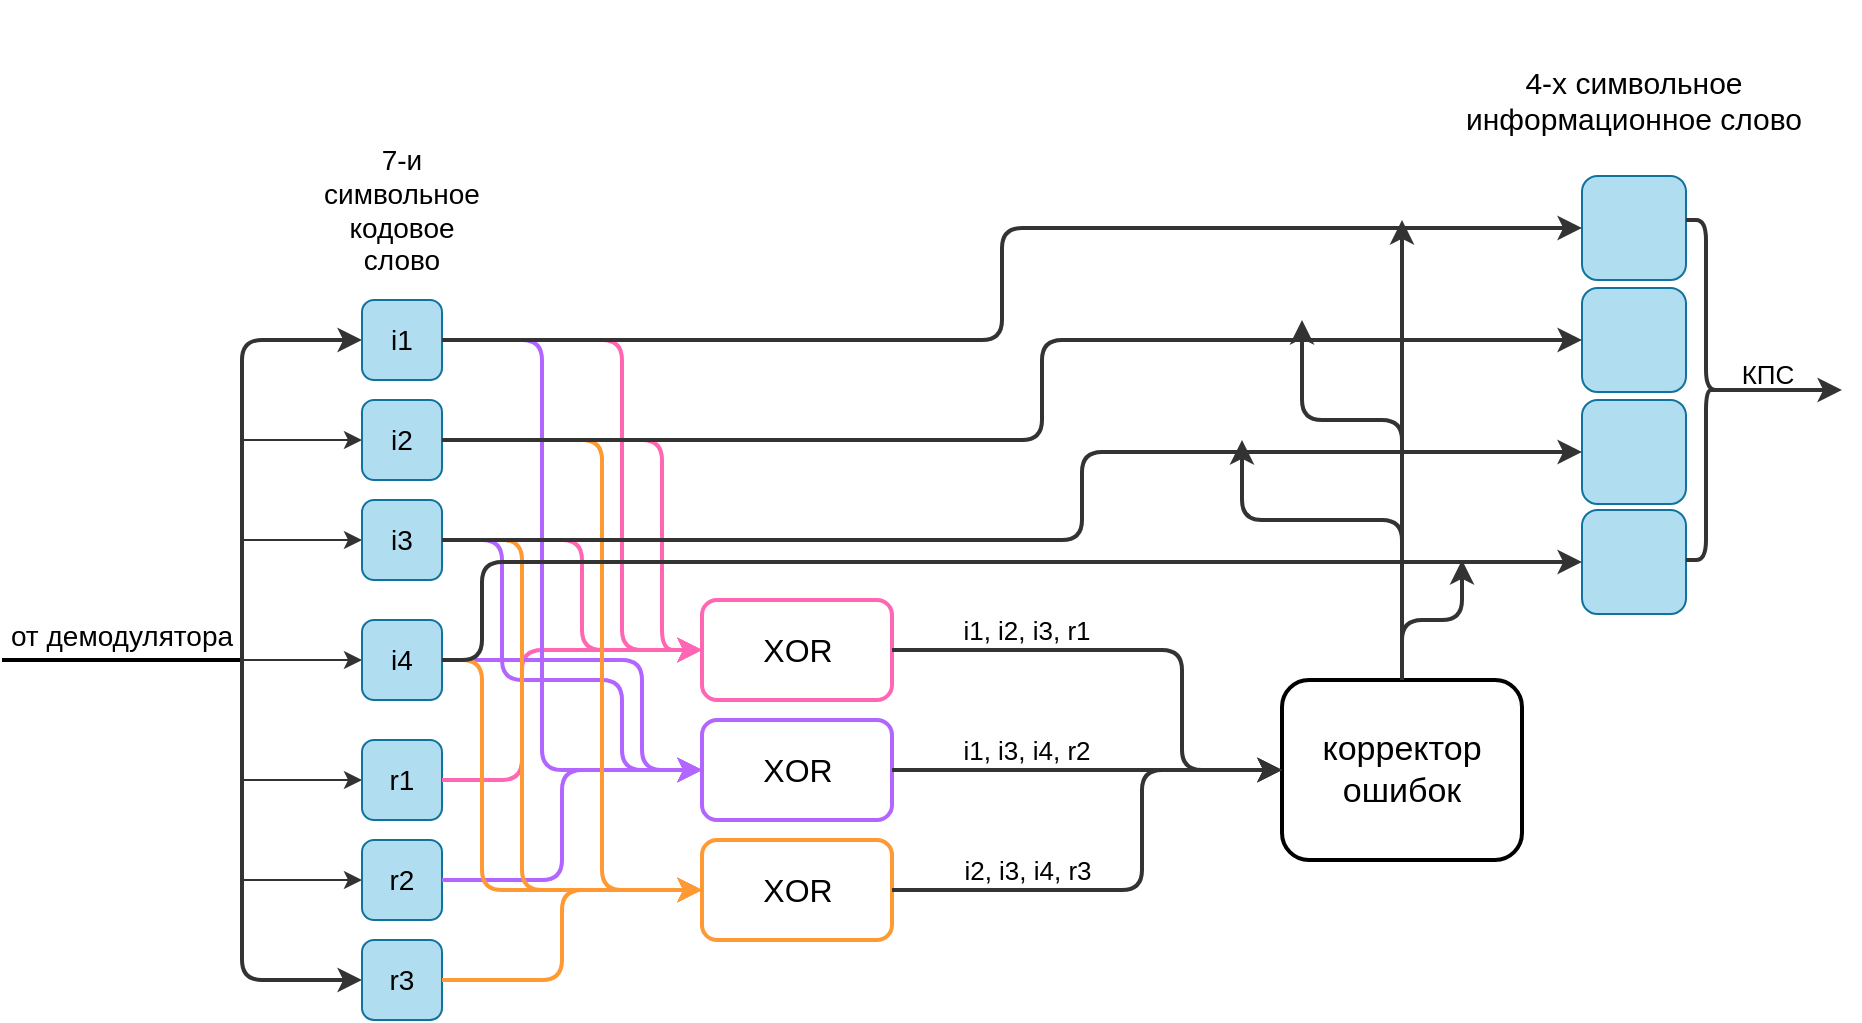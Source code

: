 <mxfile version="20.4.0" type="github">
  <diagram id="Vkf5A_GdwDsM529_J52t" name="Страница 1">
    <mxGraphModel dx="506" dy="1352" grid="1" gridSize="10" guides="1" tooltips="1" connect="1" arrows="1" fold="1" page="1" pageScale="1" pageWidth="850" pageHeight="1100" math="0" shadow="0">
      <root>
        <mxCell id="0" />
        <mxCell id="1" parent="0" />
        <mxCell id="jgx1MLtlkQK5oKopI7Co-2" value="" style="endArrow=none;html=1;strokeWidth=2;rounded=0;" edge="1" parent="1">
          <mxGeometry width="50" height="50" relative="1" as="geometry">
            <mxPoint x="40" y="280" as="sourcePoint" />
            <mxPoint x="160" y="280" as="targetPoint" />
          </mxGeometry>
        </mxCell>
        <mxCell id="jgx1MLtlkQK5oKopI7Co-4" value="от демодулятора" style="text;html=1;strokeColor=none;fillColor=none;align=center;verticalAlign=middle;whiteSpace=wrap;rounded=0;fontSize=14;" vertex="1" parent="1">
          <mxGeometry x="40" y="250" width="120" height="35" as="geometry" />
        </mxCell>
        <mxCell id="jgx1MLtlkQK5oKopI7Co-6" value="" style="endArrow=classic;html=1;rounded=1;strokeColor=#333333;strokeWidth=2;" edge="1" parent="1">
          <mxGeometry width="50" height="50" relative="1" as="geometry">
            <mxPoint x="160" y="280" as="sourcePoint" />
            <mxPoint x="220" y="120" as="targetPoint" />
            <Array as="points">
              <mxPoint x="160" y="120" />
            </Array>
          </mxGeometry>
        </mxCell>
        <mxCell id="jgx1MLtlkQK5oKopI7Co-7" value="" style="endArrow=classic;html=1;rounded=1;strokeColor=#333333;strokeWidth=2;" edge="1" parent="1">
          <mxGeometry width="50" height="50" relative="1" as="geometry">
            <mxPoint x="160" y="280" as="sourcePoint" />
            <mxPoint x="220" y="440" as="targetPoint" />
            <Array as="points">
              <mxPoint x="160" y="440" />
            </Array>
          </mxGeometry>
        </mxCell>
        <mxCell id="jgx1MLtlkQK5oKopI7Co-8" value="" style="endArrow=classic;html=1;rounded=1;strokeColor=#333333;" edge="1" parent="1">
          <mxGeometry width="50" height="50" relative="1" as="geometry">
            <mxPoint x="160" y="280" as="sourcePoint" />
            <mxPoint x="220" y="280" as="targetPoint" />
          </mxGeometry>
        </mxCell>
        <mxCell id="jgx1MLtlkQK5oKopI7Co-9" value="" style="endArrow=classic;html=1;rounded=1;strokeColor=#333333;" edge="1" parent="1">
          <mxGeometry width="50" height="50" relative="1" as="geometry">
            <mxPoint x="160" y="220" as="sourcePoint" />
            <mxPoint x="220" y="220" as="targetPoint" />
          </mxGeometry>
        </mxCell>
        <mxCell id="jgx1MLtlkQK5oKopI7Co-10" value="" style="endArrow=classic;html=1;rounded=1;strokeColor=#333333;" edge="1" parent="1">
          <mxGeometry width="50" height="50" relative="1" as="geometry">
            <mxPoint x="160" y="170" as="sourcePoint" />
            <mxPoint x="220" y="170" as="targetPoint" />
          </mxGeometry>
        </mxCell>
        <mxCell id="jgx1MLtlkQK5oKopI7Co-11" value="" style="endArrow=classic;html=1;rounded=1;strokeColor=#333333;" edge="1" parent="1">
          <mxGeometry width="50" height="50" relative="1" as="geometry">
            <mxPoint x="160" y="390" as="sourcePoint" />
            <mxPoint x="220" y="390" as="targetPoint" />
          </mxGeometry>
        </mxCell>
        <mxCell id="jgx1MLtlkQK5oKopI7Co-12" value="" style="endArrow=classic;html=1;rounded=1;strokeColor=#333333;" edge="1" parent="1">
          <mxGeometry width="50" height="50" relative="1" as="geometry">
            <mxPoint x="160" y="340" as="sourcePoint" />
            <mxPoint x="220" y="340" as="targetPoint" />
          </mxGeometry>
        </mxCell>
        <mxCell id="jgx1MLtlkQK5oKopI7Co-18" value="" style="rounded=1;whiteSpace=wrap;html=1;fillColor=#b1ddf0;strokeColor=#10739e;fillStyle=auto;" vertex="1" parent="1">
          <mxGeometry x="220" y="420" width="40" height="40" as="geometry" />
        </mxCell>
        <mxCell id="jgx1MLtlkQK5oKopI7Co-20" value="" style="rounded=1;whiteSpace=wrap;html=1;fillColor=#b1ddf0;strokeColor=#10739e;fillStyle=auto;" vertex="1" parent="1">
          <mxGeometry x="220" y="370" width="40" height="40" as="geometry" />
        </mxCell>
        <mxCell id="jgx1MLtlkQK5oKopI7Co-21" value="" style="rounded=1;whiteSpace=wrap;html=1;fillColor=#b1ddf0;strokeColor=#10739e;fillStyle=auto;" vertex="1" parent="1">
          <mxGeometry x="220" y="320" width="40" height="40" as="geometry" />
        </mxCell>
        <mxCell id="jgx1MLtlkQK5oKopI7Co-22" value="" style="rounded=1;whiteSpace=wrap;html=1;fillColor=#b1ddf0;strokeColor=#10739e;fillStyle=auto;" vertex="1" parent="1">
          <mxGeometry x="220" y="100" width="40" height="40" as="geometry" />
        </mxCell>
        <mxCell id="jgx1MLtlkQK5oKopI7Co-23" value="" style="rounded=1;whiteSpace=wrap;html=1;fillColor=#b1ddf0;strokeColor=#10739e;fillStyle=auto;" vertex="1" parent="1">
          <mxGeometry x="220" y="150" width="40" height="40" as="geometry" />
        </mxCell>
        <mxCell id="jgx1MLtlkQK5oKopI7Co-24" value="" style="rounded=1;whiteSpace=wrap;html=1;fillColor=#b1ddf0;strokeColor=#10739e;fillStyle=auto;" vertex="1" parent="1">
          <mxGeometry x="220" y="200" width="40" height="40" as="geometry" />
        </mxCell>
        <mxCell id="jgx1MLtlkQK5oKopI7Co-25" value="" style="rounded=1;whiteSpace=wrap;html=1;fillColor=#b1ddf0;strokeColor=#10739e;fillStyle=auto;" vertex="1" parent="1">
          <mxGeometry x="220" y="260" width="40" height="40" as="geometry" />
        </mxCell>
        <mxCell id="jgx1MLtlkQK5oKopI7Co-26" value="7-и символьное кодовое слово" style="text;html=1;strokeColor=none;fillColor=none;align=center;verticalAlign=middle;whiteSpace=wrap;rounded=0;fillStyle=auto;fontSize=14;" vertex="1" parent="1">
          <mxGeometry x="195" y="20" width="90" height="70" as="geometry" />
        </mxCell>
        <mxCell id="jgx1MLtlkQK5oKopI7Co-27" value="r1" style="text;html=1;strokeColor=none;fillColor=none;align=center;verticalAlign=middle;whiteSpace=wrap;rounded=0;fillStyle=auto;fontSize=14;" vertex="1" parent="1">
          <mxGeometry x="210" y="325" width="60" height="30" as="geometry" />
        </mxCell>
        <mxCell id="jgx1MLtlkQK5oKopI7Co-28" value="r2" style="text;html=1;strokeColor=none;fillColor=none;align=center;verticalAlign=middle;whiteSpace=wrap;rounded=0;fillStyle=auto;fontSize=14;" vertex="1" parent="1">
          <mxGeometry x="210" y="375" width="60" height="30" as="geometry" />
        </mxCell>
        <mxCell id="jgx1MLtlkQK5oKopI7Co-29" value="i1" style="text;html=1;strokeColor=none;fillColor=none;align=center;verticalAlign=middle;whiteSpace=wrap;rounded=0;fillStyle=auto;fontSize=14;" vertex="1" parent="1">
          <mxGeometry x="210" y="105" width="60" height="30" as="geometry" />
        </mxCell>
        <mxCell id="jgx1MLtlkQK5oKopI7Co-30" value="i2" style="text;html=1;strokeColor=none;fillColor=none;align=center;verticalAlign=middle;whiteSpace=wrap;rounded=0;fillStyle=auto;fontSize=14;" vertex="1" parent="1">
          <mxGeometry x="210" y="155" width="60" height="30" as="geometry" />
        </mxCell>
        <mxCell id="jgx1MLtlkQK5oKopI7Co-31" value="r3" style="text;html=1;strokeColor=none;fillColor=none;align=center;verticalAlign=middle;whiteSpace=wrap;rounded=0;fillStyle=auto;fontSize=14;" vertex="1" parent="1">
          <mxGeometry x="210" y="425" width="60" height="30" as="geometry" />
        </mxCell>
        <mxCell id="jgx1MLtlkQK5oKopI7Co-32" value="i3" style="text;html=1;strokeColor=none;fillColor=none;align=center;verticalAlign=middle;whiteSpace=wrap;rounded=0;fillStyle=auto;fontSize=14;" vertex="1" parent="1">
          <mxGeometry x="210" y="205" width="60" height="30" as="geometry" />
        </mxCell>
        <mxCell id="jgx1MLtlkQK5oKopI7Co-33" value="i4" style="text;html=1;strokeColor=none;fillColor=none;align=center;verticalAlign=middle;whiteSpace=wrap;rounded=0;fillStyle=auto;fontSize=14;" vertex="1" parent="1">
          <mxGeometry x="210" y="265" width="60" height="30" as="geometry" />
        </mxCell>
        <mxCell id="jgx1MLtlkQK5oKopI7Co-34" value="" style="rounded=1;whiteSpace=wrap;html=1;fillStyle=auto;fontSize=14;strokeColor=#FF66B3;strokeWidth=2;" vertex="1" parent="1">
          <mxGeometry x="390" y="250" width="95" height="50" as="geometry" />
        </mxCell>
        <mxCell id="jgx1MLtlkQK5oKopI7Co-35" value="" style="rounded=1;whiteSpace=wrap;html=1;fillStyle=auto;fontSize=14;strokeColor=#B266FF;strokeWidth=2;" vertex="1" parent="1">
          <mxGeometry x="390" y="310" width="95" height="50" as="geometry" />
        </mxCell>
        <mxCell id="jgx1MLtlkQK5oKopI7Co-36" value="" style="rounded=1;whiteSpace=wrap;html=1;fillStyle=auto;fontSize=14;strokeColor=#FF9933;strokeWidth=2;" vertex="1" parent="1">
          <mxGeometry x="390" y="370" width="95" height="50" as="geometry" />
        </mxCell>
        <mxCell id="jgx1MLtlkQK5oKopI7Co-37" value="XOR" style="text;html=1;strokeColor=none;fillColor=none;align=center;verticalAlign=middle;whiteSpace=wrap;rounded=0;fillStyle=auto;fontSize=16;" vertex="1" parent="1">
          <mxGeometry x="402.5" y="255" width="70" height="40" as="geometry" />
        </mxCell>
        <mxCell id="jgx1MLtlkQK5oKopI7Co-38" value="XOR" style="text;html=1;strokeColor=none;fillColor=none;align=center;verticalAlign=middle;whiteSpace=wrap;rounded=0;fillStyle=auto;fontSize=16;" vertex="1" parent="1">
          <mxGeometry x="402.5" y="315" width="70" height="40" as="geometry" />
        </mxCell>
        <mxCell id="jgx1MLtlkQK5oKopI7Co-39" value="XOR" style="text;html=1;strokeColor=none;fillColor=none;align=center;verticalAlign=middle;whiteSpace=wrap;rounded=0;fillStyle=auto;fontSize=16;" vertex="1" parent="1">
          <mxGeometry x="402.5" y="375" width="70" height="40" as="geometry" />
        </mxCell>
        <mxCell id="jgx1MLtlkQK5oKopI7Co-40" value="" style="endArrow=classic;html=1;rounded=1;fontSize=16;exitX=0.833;exitY=0.5;exitDx=0;exitDy=0;exitPerimeter=0;entryX=0;entryY=0.5;entryDx=0;entryDy=0;strokeColor=#FF66B3;strokeWidth=2;" edge="1" parent="1" source="jgx1MLtlkQK5oKopI7Co-29" target="jgx1MLtlkQK5oKopI7Co-34">
          <mxGeometry width="50" height="50" relative="1" as="geometry">
            <mxPoint x="400" y="280" as="sourcePoint" />
            <mxPoint x="450" y="230" as="targetPoint" />
            <Array as="points">
              <mxPoint x="350" y="120" />
              <mxPoint x="350" y="275" />
            </Array>
          </mxGeometry>
        </mxCell>
        <mxCell id="jgx1MLtlkQK5oKopI7Co-41" value="" style="endArrow=classic;html=1;rounded=1;fontSize=16;entryX=0;entryY=0.5;entryDx=0;entryDy=0;strokeColor=#FF66B3;strokeWidth=2;" edge="1" parent="1" target="jgx1MLtlkQK5oKopI7Co-34">
          <mxGeometry width="50" height="50" relative="1" as="geometry">
            <mxPoint x="260" y="170" as="sourcePoint" />
            <mxPoint x="450" y="230" as="targetPoint" />
            <Array as="points">
              <mxPoint x="370" y="170" />
              <mxPoint x="370" y="275" />
            </Array>
          </mxGeometry>
        </mxCell>
        <mxCell id="jgx1MLtlkQK5oKopI7Co-42" value="" style="endArrow=classic;html=1;rounded=1;fontSize=16;entryX=0;entryY=0.5;entryDx=0;entryDy=0;exitX=0.833;exitY=0.5;exitDx=0;exitDy=0;exitPerimeter=0;strokeColor=#FF66B3;strokeWidth=2;" edge="1" parent="1" source="jgx1MLtlkQK5oKopI7Co-32" target="jgx1MLtlkQK5oKopI7Co-34">
          <mxGeometry width="50" height="50" relative="1" as="geometry">
            <mxPoint x="400" y="280" as="sourcePoint" />
            <mxPoint x="450" y="230" as="targetPoint" />
            <Array as="points">
              <mxPoint x="330" y="220" />
              <mxPoint x="330" y="275" />
            </Array>
          </mxGeometry>
        </mxCell>
        <mxCell id="jgx1MLtlkQK5oKopI7Co-45" value="" style="endArrow=classic;html=1;rounded=1;fontSize=16;entryX=0;entryY=0.5;entryDx=0;entryDy=0;strokeColor=#FF66B3;strokeWidth=2;" edge="1" parent="1" target="jgx1MLtlkQK5oKopI7Co-34">
          <mxGeometry width="50" height="50" relative="1" as="geometry">
            <mxPoint x="260" y="340" as="sourcePoint" />
            <mxPoint x="380" y="280" as="targetPoint" />
            <Array as="points">
              <mxPoint x="300" y="340" />
              <mxPoint x="300" y="275" />
            </Array>
          </mxGeometry>
        </mxCell>
        <mxCell id="jgx1MLtlkQK5oKopI7Co-46" value="" style="endArrow=classic;html=1;rounded=1;strokeColor=#B266FF;strokeWidth=2;fontSize=16;entryX=0;entryY=0.5;entryDx=0;entryDy=0;" edge="1" parent="1" target="jgx1MLtlkQK5oKopI7Co-35">
          <mxGeometry width="50" height="50" relative="1" as="geometry">
            <mxPoint x="260" y="120" as="sourcePoint" />
            <mxPoint x="450" y="230" as="targetPoint" />
            <Array as="points">
              <mxPoint x="310" y="120" />
              <mxPoint x="310" y="335" />
            </Array>
          </mxGeometry>
        </mxCell>
        <mxCell id="jgx1MLtlkQK5oKopI7Co-47" value="" style="endArrow=classic;html=1;rounded=1;strokeColor=#B266FF;strokeWidth=2;fontSize=16;entryX=0;entryY=0.5;entryDx=0;entryDy=0;" edge="1" parent="1" target="jgx1MLtlkQK5oKopI7Co-35">
          <mxGeometry width="50" height="50" relative="1" as="geometry">
            <mxPoint x="260" y="220" as="sourcePoint" />
            <mxPoint x="450" y="230" as="targetPoint" />
            <Array as="points">
              <mxPoint x="290" y="220" />
              <mxPoint x="290" y="290" />
              <mxPoint x="350" y="290" />
              <mxPoint x="350" y="335" />
            </Array>
          </mxGeometry>
        </mxCell>
        <mxCell id="jgx1MLtlkQK5oKopI7Co-48" value="" style="endArrow=classic;html=1;rounded=1;strokeColor=#B266FF;strokeWidth=2;fontSize=16;entryX=0;entryY=0.5;entryDx=0;entryDy=0;" edge="1" parent="1" target="jgx1MLtlkQK5oKopI7Co-35">
          <mxGeometry width="50" height="50" relative="1" as="geometry">
            <mxPoint x="260" y="280" as="sourcePoint" />
            <mxPoint x="450" y="230" as="targetPoint" />
            <Array as="points">
              <mxPoint x="360" y="280" />
              <mxPoint x="360" y="335" />
            </Array>
          </mxGeometry>
        </mxCell>
        <mxCell id="jgx1MLtlkQK5oKopI7Co-49" value="" style="endArrow=classic;html=1;rounded=1;strokeColor=#B266FF;strokeWidth=2;fontSize=16;exitX=0.833;exitY=0.5;exitDx=0;exitDy=0;exitPerimeter=0;entryX=0;entryY=0.5;entryDx=0;entryDy=0;" edge="1" parent="1" source="jgx1MLtlkQK5oKopI7Co-28" target="jgx1MLtlkQK5oKopI7Co-35">
          <mxGeometry width="50" height="50" relative="1" as="geometry">
            <mxPoint x="400" y="280" as="sourcePoint" />
            <mxPoint x="450" y="230" as="targetPoint" />
            <Array as="points">
              <mxPoint x="320" y="390" />
              <mxPoint x="320" y="335" />
            </Array>
          </mxGeometry>
        </mxCell>
        <mxCell id="jgx1MLtlkQK5oKopI7Co-50" value="" style="endArrow=classic;html=1;rounded=1;strokeColor=#FF9933;strokeWidth=2;fontSize=16;exitX=0.833;exitY=0.5;exitDx=0;exitDy=0;exitPerimeter=0;entryX=0;entryY=0.5;entryDx=0;entryDy=0;" edge="1" parent="1" source="jgx1MLtlkQK5oKopI7Co-31" target="jgx1MLtlkQK5oKopI7Co-36">
          <mxGeometry width="50" height="50" relative="1" as="geometry">
            <mxPoint x="400" y="280" as="sourcePoint" />
            <mxPoint x="450" y="230" as="targetPoint" />
            <Array as="points">
              <mxPoint x="320" y="440" />
              <mxPoint x="320" y="395" />
            </Array>
          </mxGeometry>
        </mxCell>
        <mxCell id="jgx1MLtlkQK5oKopI7Co-51" value="" style="endArrow=classic;html=1;rounded=1;strokeColor=#FF9933;strokeWidth=2;fontSize=16;entryX=0;entryY=0.5;entryDx=0;entryDy=0;exitX=1;exitY=0.5;exitDx=0;exitDy=0;" edge="1" parent="1" source="jgx1MLtlkQK5oKopI7Co-25" target="jgx1MLtlkQK5oKopI7Co-36">
          <mxGeometry width="50" height="50" relative="1" as="geometry">
            <mxPoint x="400" y="280" as="sourcePoint" />
            <mxPoint x="450" y="230" as="targetPoint" />
            <Array as="points">
              <mxPoint x="280" y="280" />
              <mxPoint x="280" y="395" />
            </Array>
          </mxGeometry>
        </mxCell>
        <mxCell id="jgx1MLtlkQK5oKopI7Co-52" value="" style="endArrow=classic;html=1;rounded=1;strokeColor=#FF9933;strokeWidth=2;fontSize=16;entryX=0;entryY=0.5;entryDx=0;entryDy=0;" edge="1" parent="1" target="jgx1MLtlkQK5oKopI7Co-36">
          <mxGeometry width="50" height="50" relative="1" as="geometry">
            <mxPoint x="260" y="220" as="sourcePoint" />
            <mxPoint x="450" y="230" as="targetPoint" />
            <Array as="points">
              <mxPoint x="300" y="220" />
              <mxPoint x="300" y="395" />
            </Array>
          </mxGeometry>
        </mxCell>
        <mxCell id="jgx1MLtlkQK5oKopI7Co-53" value="" style="endArrow=classic;html=1;rounded=1;strokeColor=#FF9933;strokeWidth=2;fontSize=16;entryX=0;entryY=0.5;entryDx=0;entryDy=0;" edge="1" parent="1" target="jgx1MLtlkQK5oKopI7Co-36">
          <mxGeometry width="50" height="50" relative="1" as="geometry">
            <mxPoint x="260" y="170" as="sourcePoint" />
            <mxPoint x="450" y="230" as="targetPoint" />
            <Array as="points">
              <mxPoint x="340" y="170" />
              <mxPoint x="340" y="395" />
            </Array>
          </mxGeometry>
        </mxCell>
        <mxCell id="jgx1MLtlkQK5oKopI7Co-54" value="" style="rounded=1;whiteSpace=wrap;html=1;fillStyle=auto;strokeWidth=2;fontSize=16;" vertex="1" parent="1">
          <mxGeometry x="680" y="290" width="120" height="90" as="geometry" />
        </mxCell>
        <mxCell id="jgx1MLtlkQK5oKopI7Co-57" value="корректор ошибок" style="text;html=1;strokeColor=none;fillColor=none;align=center;verticalAlign=middle;whiteSpace=wrap;rounded=0;fillStyle=auto;strokeWidth=2;fontSize=17;" vertex="1" parent="1">
          <mxGeometry x="680" y="300" width="120" height="70" as="geometry" />
        </mxCell>
        <mxCell id="jgx1MLtlkQK5oKopI7Co-58" value="" style="endArrow=classic;html=1;rounded=1;strokeColor=#333333;strokeWidth=2;fontSize=17;exitX=1;exitY=0.5;exitDx=0;exitDy=0;entryX=0;entryY=0.5;entryDx=0;entryDy=0;" edge="1" parent="1" source="jgx1MLtlkQK5oKopI7Co-34" target="jgx1MLtlkQK5oKopI7Co-57">
          <mxGeometry width="50" height="50" relative="1" as="geometry">
            <mxPoint x="400" y="270" as="sourcePoint" />
            <mxPoint x="450" y="220" as="targetPoint" />
            <Array as="points">
              <mxPoint x="630" y="275" />
              <mxPoint x="630" y="335" />
            </Array>
          </mxGeometry>
        </mxCell>
        <mxCell id="jgx1MLtlkQK5oKopI7Co-59" value="" style="endArrow=classic;html=1;rounded=1;strokeColor=#333333;strokeWidth=2;fontSize=17;exitX=1;exitY=0.5;exitDx=0;exitDy=0;entryX=0;entryY=0.5;entryDx=0;entryDy=0;" edge="1" parent="1" source="jgx1MLtlkQK5oKopI7Co-35" target="jgx1MLtlkQK5oKopI7Co-57">
          <mxGeometry width="50" height="50" relative="1" as="geometry">
            <mxPoint x="400" y="270" as="sourcePoint" />
            <mxPoint x="450" y="220" as="targetPoint" />
          </mxGeometry>
        </mxCell>
        <mxCell id="jgx1MLtlkQK5oKopI7Co-60" value="" style="endArrow=classic;html=1;rounded=1;strokeColor=#333333;strokeWidth=2;fontSize=17;exitX=1;exitY=0.5;exitDx=0;exitDy=0;entryX=0;entryY=0.5;entryDx=0;entryDy=0;" edge="1" parent="1" source="jgx1MLtlkQK5oKopI7Co-36" target="jgx1MLtlkQK5oKopI7Co-57">
          <mxGeometry width="50" height="50" relative="1" as="geometry">
            <mxPoint x="400" y="270" as="sourcePoint" />
            <mxPoint x="550" y="340" as="targetPoint" />
            <Array as="points">
              <mxPoint x="610" y="395" />
              <mxPoint x="610" y="335" />
            </Array>
          </mxGeometry>
        </mxCell>
        <mxCell id="jgx1MLtlkQK5oKopI7Co-63" value="" style="rounded=1;whiteSpace=wrap;html=1;fillColor=#b1ddf0;strokeColor=#10739e;fillStyle=auto;" vertex="1" parent="1">
          <mxGeometry x="830" y="38" width="52" height="52" as="geometry" />
        </mxCell>
        <mxCell id="jgx1MLtlkQK5oKopI7Co-66" value="" style="rounded=1;whiteSpace=wrap;html=1;fillColor=#b1ddf0;strokeColor=#10739e;fillStyle=auto;" vertex="1" parent="1">
          <mxGeometry x="830" y="94" width="52" height="52" as="geometry" />
        </mxCell>
        <mxCell id="jgx1MLtlkQK5oKopI7Co-67" value="" style="rounded=1;whiteSpace=wrap;html=1;fillColor=#b1ddf0;strokeColor=#10739e;fillStyle=auto;" vertex="1" parent="1">
          <mxGeometry x="830" y="150" width="52" height="52" as="geometry" />
        </mxCell>
        <mxCell id="jgx1MLtlkQK5oKopI7Co-68" value="" style="rounded=1;whiteSpace=wrap;html=1;fillColor=#b1ddf0;strokeColor=#10739e;fillStyle=auto;" vertex="1" parent="1">
          <mxGeometry x="830" y="205" width="52" height="52" as="geometry" />
        </mxCell>
        <mxCell id="jgx1MLtlkQK5oKopI7Co-69" value="4-х символьное информационное слово" style="text;html=1;strokeColor=none;fillColor=none;align=center;verticalAlign=middle;whiteSpace=wrap;rounded=0;fillStyle=auto;strokeWidth=2;fontSize=15;" vertex="1" parent="1">
          <mxGeometry x="771" y="-50" width="170" height="100" as="geometry" />
        </mxCell>
        <mxCell id="jgx1MLtlkQK5oKopI7Co-70" value="" style="endArrow=classic;html=1;rounded=1;strokeColor=#333333;strokeWidth=2;fontSize=15;entryX=0;entryY=0.5;entryDx=0;entryDy=0;" edge="1" parent="1" target="jgx1MLtlkQK5oKopI7Co-63">
          <mxGeometry width="50" height="50" relative="1" as="geometry">
            <mxPoint x="260" y="120" as="sourcePoint" />
            <mxPoint x="570" y="190" as="targetPoint" />
            <Array as="points">
              <mxPoint x="540" y="120" />
              <mxPoint x="540" y="64" />
            </Array>
          </mxGeometry>
        </mxCell>
        <mxCell id="jgx1MLtlkQK5oKopI7Co-71" value="" style="endArrow=classic;html=1;rounded=1;strokeColor=#333333;strokeWidth=2;fontSize=15;entryX=0;entryY=0.5;entryDx=0;entryDy=0;" edge="1" parent="1" target="jgx1MLtlkQK5oKopI7Co-66">
          <mxGeometry width="50" height="50" relative="1" as="geometry">
            <mxPoint x="260" y="170" as="sourcePoint" />
            <mxPoint x="570" y="190" as="targetPoint" />
            <Array as="points">
              <mxPoint x="560" y="170" />
              <mxPoint x="560" y="120" />
            </Array>
          </mxGeometry>
        </mxCell>
        <mxCell id="jgx1MLtlkQK5oKopI7Co-72" value="" style="endArrow=classic;html=1;rounded=1;strokeColor=#333333;strokeWidth=2;fontSize=15;entryX=0;entryY=0.5;entryDx=0;entryDy=0;" edge="1" parent="1" target="jgx1MLtlkQK5oKopI7Co-67">
          <mxGeometry width="50" height="50" relative="1" as="geometry">
            <mxPoint x="260" y="220" as="sourcePoint" />
            <mxPoint x="570" y="190" as="targetPoint" />
            <Array as="points">
              <mxPoint x="580" y="220" />
              <mxPoint x="580" y="176" />
            </Array>
          </mxGeometry>
        </mxCell>
        <mxCell id="jgx1MLtlkQK5oKopI7Co-73" value="" style="endArrow=classic;html=1;rounded=1;strokeColor=#333333;strokeWidth=2;fontSize=15;" edge="1" parent="1" target="jgx1MLtlkQK5oKopI7Co-68">
          <mxGeometry width="50" height="50" relative="1" as="geometry">
            <mxPoint x="260" y="280" as="sourcePoint" />
            <mxPoint x="570" y="190" as="targetPoint" />
            <Array as="points">
              <mxPoint x="280" y="280" />
              <mxPoint x="280" y="231" />
            </Array>
          </mxGeometry>
        </mxCell>
        <mxCell id="jgx1MLtlkQK5oKopI7Co-74" value="i1, i2, i3, r1" style="text;html=1;strokeColor=none;fillColor=none;align=center;verticalAlign=middle;whiteSpace=wrap;rounded=0;fillStyle=auto;strokeWidth=2;fontSize=13;" vertex="1" parent="1">
          <mxGeometry x="510" y="250" width="85" height="30" as="geometry" />
        </mxCell>
        <mxCell id="jgx1MLtlkQK5oKopI7Co-76" value="i1, i3, i4, r2" style="text;html=1;strokeColor=none;fillColor=none;align=center;verticalAlign=middle;whiteSpace=wrap;rounded=0;fillStyle=auto;strokeWidth=2;fontSize=13;" vertex="1" parent="1">
          <mxGeometry x="510" y="310" width="85" height="30" as="geometry" />
        </mxCell>
        <mxCell id="jgx1MLtlkQK5oKopI7Co-77" value="i2, i3, i4, r3" style="text;html=1;strokeColor=none;fillColor=none;align=center;verticalAlign=middle;whiteSpace=wrap;rounded=0;fillStyle=auto;strokeWidth=2;fontSize=13;" vertex="1" parent="1">
          <mxGeometry x="517.5" y="370" width="70" height="30" as="geometry" />
        </mxCell>
        <mxCell id="jgx1MLtlkQK5oKopI7Co-78" value="" style="endArrow=classic;html=1;rounded=1;strokeColor=#333333;strokeWidth=2;fontSize=13;exitX=0.5;exitY=0;exitDx=0;exitDy=0;" edge="1" parent="1" source="jgx1MLtlkQK5oKopI7Co-54">
          <mxGeometry width="50" height="50" relative="1" as="geometry">
            <mxPoint x="740" y="280" as="sourcePoint" />
            <mxPoint x="770" y="230" as="targetPoint" />
            <Array as="points">
              <mxPoint x="740" y="260" />
              <mxPoint x="770" y="260" />
            </Array>
          </mxGeometry>
        </mxCell>
        <mxCell id="jgx1MLtlkQK5oKopI7Co-79" value="" style="endArrow=classic;html=1;rounded=1;strokeColor=#333333;strokeWidth=2;fontSize=13;exitX=0.5;exitY=0;exitDx=0;exitDy=0;" edge="1" parent="1" source="jgx1MLtlkQK5oKopI7Co-54">
          <mxGeometry width="50" height="50" relative="1" as="geometry">
            <mxPoint x="520" y="220" as="sourcePoint" />
            <mxPoint x="660" y="170" as="targetPoint" />
            <Array as="points">
              <mxPoint x="740" y="210" />
              <mxPoint x="660" y="210" />
            </Array>
          </mxGeometry>
        </mxCell>
        <mxCell id="jgx1MLtlkQK5oKopI7Co-80" value="" style="endArrow=classic;html=1;rounded=1;strokeColor=#333333;strokeWidth=2;fontSize=13;exitX=0.5;exitY=0;exitDx=0;exitDy=0;" edge="1" parent="1" source="jgx1MLtlkQK5oKopI7Co-54">
          <mxGeometry width="50" height="50" relative="1" as="geometry">
            <mxPoint x="650" y="260" as="sourcePoint" />
            <mxPoint x="690" y="110" as="targetPoint" />
            <Array as="points">
              <mxPoint x="740" y="160" />
              <mxPoint x="690" y="160" />
            </Array>
          </mxGeometry>
        </mxCell>
        <mxCell id="jgx1MLtlkQK5oKopI7Co-81" value="" style="endArrow=classic;html=1;rounded=1;strokeColor=#333333;strokeWidth=2;fontSize=13;exitX=0.5;exitY=0;exitDx=0;exitDy=0;" edge="1" parent="1" source="jgx1MLtlkQK5oKopI7Co-54">
          <mxGeometry width="50" height="50" relative="1" as="geometry">
            <mxPoint x="740" y="280" as="sourcePoint" />
            <mxPoint x="740" y="60" as="targetPoint" />
          </mxGeometry>
        </mxCell>
        <mxCell id="jgx1MLtlkQK5oKopI7Co-82" value="" style="shape=curlyBracket;whiteSpace=wrap;html=1;rounded=1;flipH=1;fillStyle=auto;strokeColor=#333333;strokeWidth=2;fontSize=13;" vertex="1" parent="1">
          <mxGeometry x="882" y="60" width="20" height="170" as="geometry" />
        </mxCell>
        <mxCell id="jgx1MLtlkQK5oKopI7Co-83" value="" style="endArrow=classic;html=1;rounded=1;strokeColor=#333333;strokeWidth=2;fontSize=13;exitX=0.1;exitY=0.5;exitDx=0;exitDy=0;exitPerimeter=0;" edge="1" parent="1" source="jgx1MLtlkQK5oKopI7Co-82">
          <mxGeometry width="50" height="50" relative="1" as="geometry">
            <mxPoint x="970" y="200" as="sourcePoint" />
            <mxPoint x="960" y="145" as="targetPoint" />
          </mxGeometry>
        </mxCell>
        <mxCell id="jgx1MLtlkQK5oKopI7Co-85" value="КПС" style="text;html=1;strokeColor=none;fillColor=none;align=center;verticalAlign=middle;whiteSpace=wrap;rounded=0;fillStyle=auto;strokeWidth=2;fontSize=13;" vertex="1" parent="1">
          <mxGeometry x="893" y="122" width="60" height="30" as="geometry" />
        </mxCell>
      </root>
    </mxGraphModel>
  </diagram>
</mxfile>
